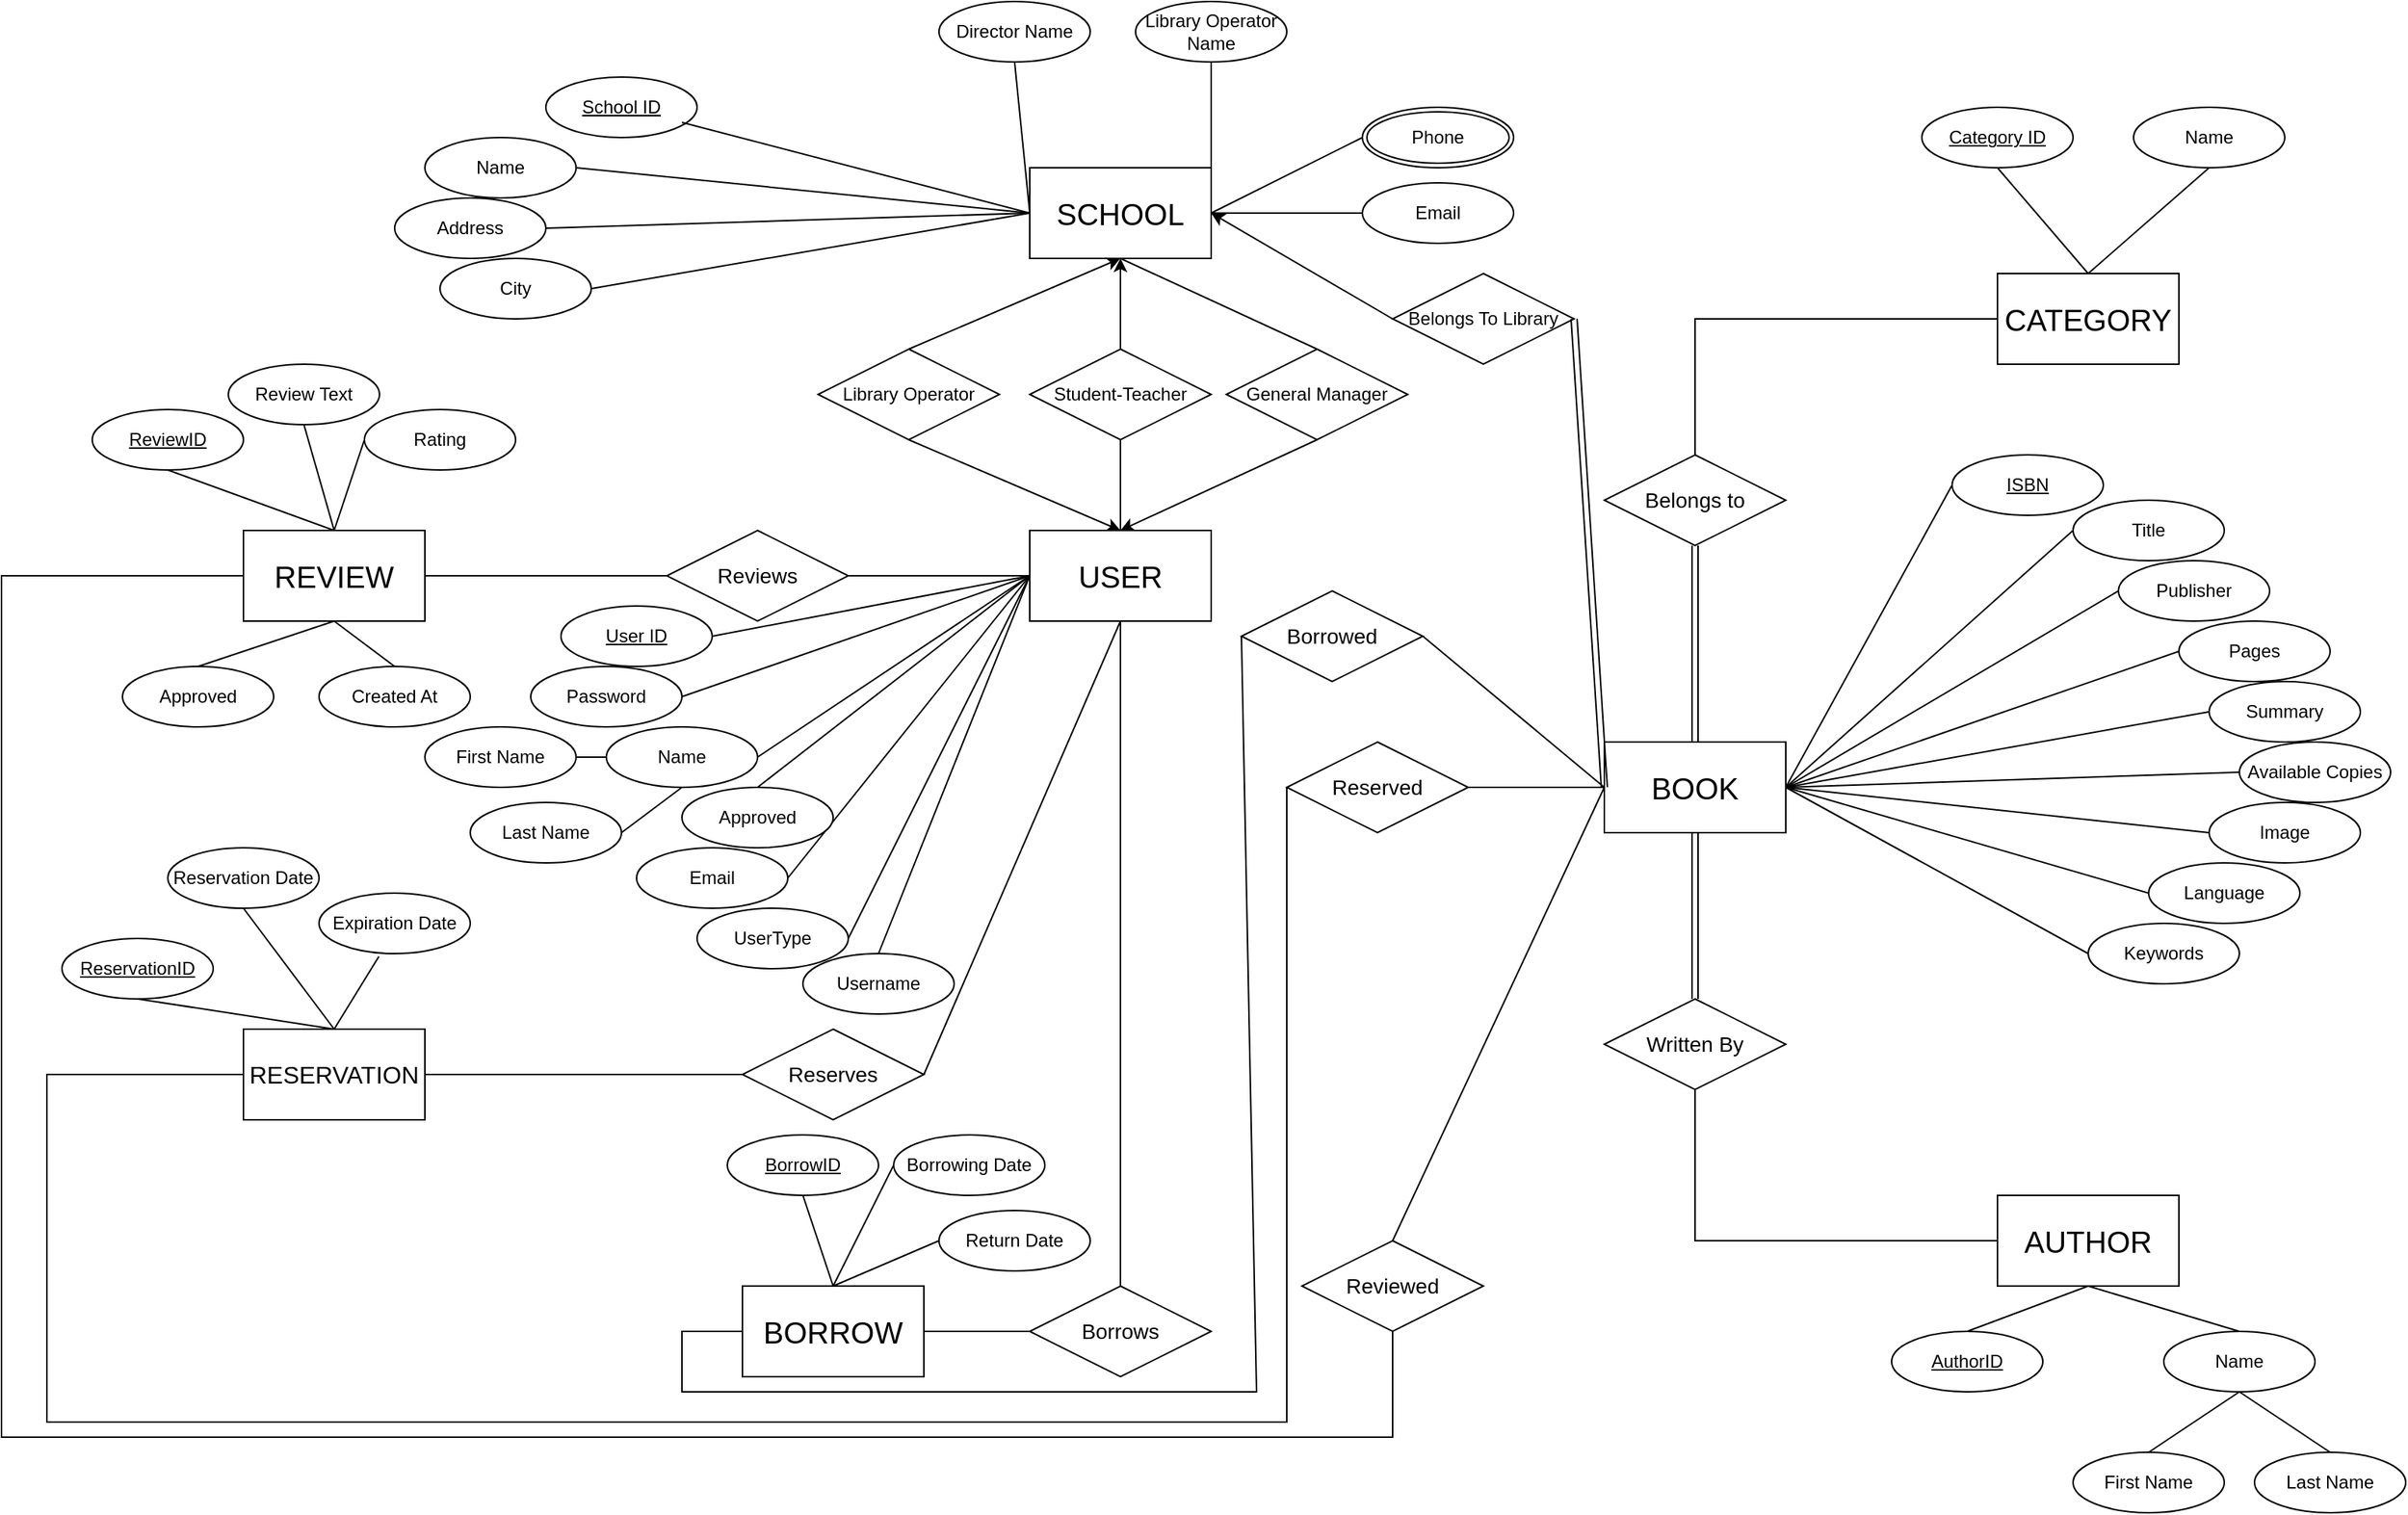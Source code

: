 <mxfile version="21.3.7" type="device">
  <diagram name="Σελίδα-1" id="gIPJcoeuLJjqF6bGJ0RA">
    <mxGraphModel dx="2049" dy="1149" grid="1" gridSize="10" guides="1" tooltips="1" connect="1" arrows="1" fold="1" page="1" pageScale="1" pageWidth="1654" pageHeight="1169" math="0" shadow="0">
      <root>
        <mxCell id="0" />
        <mxCell id="1" parent="0" />
        <mxCell id="8MD2V6pWfykVniSsKf-Z-3" value="&lt;font style=&quot;font-size: 20px;&quot;&gt;SCHOOL&lt;/font&gt;" style="rounded=0;whiteSpace=wrap;html=1;" parent="1" vertex="1">
          <mxGeometry x="700" y="180" width="120" height="60" as="geometry" />
        </mxCell>
        <mxCell id="8MD2V6pWfykVniSsKf-Z-5" value="&lt;font style=&quot;font-size: 16px;&quot;&gt;RESERVATION&lt;/font&gt;" style="rounded=0;whiteSpace=wrap;html=1;" parent="1" vertex="1">
          <mxGeometry x="180" y="750" width="120" height="60" as="geometry" />
        </mxCell>
        <mxCell id="8MD2V6pWfykVniSsKf-Z-6" value="&lt;font style=&quot;font-size: 20px;&quot;&gt;REVIEW&lt;/font&gt;" style="rounded=0;whiteSpace=wrap;html=1;" parent="1" vertex="1">
          <mxGeometry x="180" y="420" width="120" height="60" as="geometry" />
        </mxCell>
        <mxCell id="8MD2V6pWfykVniSsKf-Z-7" value="&lt;font style=&quot;font-size: 20px;&quot;&gt;BORROW&lt;/font&gt;" style="rounded=0;whiteSpace=wrap;html=1;" parent="1" vertex="1">
          <mxGeometry x="510" y="920" width="120" height="60" as="geometry" />
        </mxCell>
        <mxCell id="8MD2V6pWfykVniSsKf-Z-9" value="&lt;font style=&quot;font-size: 20px;&quot;&gt;CATEGORY&lt;/font&gt;" style="rounded=0;whiteSpace=wrap;html=1;" parent="1" vertex="1">
          <mxGeometry x="1340" y="250" width="120" height="60" as="geometry" />
        </mxCell>
        <mxCell id="8MD2V6pWfykVniSsKf-Z-10" value="&lt;font style=&quot;font-size: 20px;&quot;&gt;BOOK&lt;/font&gt;" style="rounded=0;whiteSpace=wrap;html=1;" parent="1" vertex="1">
          <mxGeometry x="1080" y="560" width="120" height="60" as="geometry" />
        </mxCell>
        <mxCell id="8MD2V6pWfykVniSsKf-Z-11" value="&lt;font style=&quot;font-size: 20px;&quot;&gt;AUTHOR&lt;/font&gt;" style="rounded=0;whiteSpace=wrap;html=1;" parent="1" vertex="1">
          <mxGeometry x="1340" y="860" width="120" height="60" as="geometry" />
        </mxCell>
        <mxCell id="IquROmP5LWn76ybMcErC-4" value="" style="rounded=0;orthogonalLoop=1;jettySize=auto;html=1;exitX=0.5;exitY=0;exitDx=0;exitDy=0;entryX=0.5;entryY=1;entryDx=0;entryDy=0;" parent="1" target="8MD2V6pWfykVniSsKf-Z-3" edge="1">
          <mxGeometry relative="1" as="geometry">
            <mxPoint x="760" y="300" as="sourcePoint" />
          </mxGeometry>
        </mxCell>
        <mxCell id="IquROmP5LWn76ybMcErC-7" value="&lt;font style=&quot;font-size: 14px;&quot;&gt;Written By&lt;/font&gt;" style="shape=rhombus;perimeter=rhombusPerimeter;whiteSpace=wrap;html=1;align=center;" parent="1" vertex="1">
          <mxGeometry x="1080" y="730" width="120" height="60" as="geometry" />
        </mxCell>
        <mxCell id="IquROmP5LWn76ybMcErC-10" value="" style="endArrow=none;html=1;rounded=0;entryX=0.5;entryY=1;entryDx=0;entryDy=0;shape=link;" parent="1" target="8MD2V6pWfykVniSsKf-Z-10" edge="1">
          <mxGeometry width="50" height="50" relative="1" as="geometry">
            <mxPoint x="1140" y="730" as="sourcePoint" />
            <mxPoint x="780" y="670" as="targetPoint" />
          </mxGeometry>
        </mxCell>
        <mxCell id="IquROmP5LWn76ybMcErC-11" value="" style="endArrow=none;html=1;rounded=0;exitX=0;exitY=0.5;exitDx=0;exitDy=0;entryX=0.5;entryY=1;entryDx=0;entryDy=0;" parent="1" source="8MD2V6pWfykVniSsKf-Z-11" target="IquROmP5LWn76ybMcErC-7" edge="1">
          <mxGeometry width="50" height="50" relative="1" as="geometry">
            <mxPoint x="730" y="720" as="sourcePoint" />
            <mxPoint x="780" y="670" as="targetPoint" />
            <Array as="points">
              <mxPoint x="1140" y="890" />
            </Array>
          </mxGeometry>
        </mxCell>
        <mxCell id="IquROmP5LWn76ybMcErC-12" value="&lt;font style=&quot;font-size: 14px;&quot;&gt;Belongs to&lt;/font&gt;" style="shape=rhombus;perimeter=rhombusPerimeter;whiteSpace=wrap;html=1;align=center;" parent="1" vertex="1">
          <mxGeometry x="1080" y="370" width="120" height="60" as="geometry" />
        </mxCell>
        <mxCell id="IquROmP5LWn76ybMcErC-13" value="" style="endArrow=none;html=1;rounded=0;entryX=0.5;entryY=1;entryDx=0;entryDy=0;exitX=0.5;exitY=0;exitDx=0;exitDy=0;shape=link;" parent="1" source="8MD2V6pWfykVniSsKf-Z-10" target="IquROmP5LWn76ybMcErC-12" edge="1">
          <mxGeometry width="50" height="50" relative="1" as="geometry">
            <mxPoint x="730" y="720" as="sourcePoint" />
            <mxPoint x="780" y="670" as="targetPoint" />
          </mxGeometry>
        </mxCell>
        <mxCell id="IquROmP5LWn76ybMcErC-14" value="" style="endArrow=none;html=1;rounded=0;entryX=0;entryY=0.5;entryDx=0;entryDy=0;exitX=0.5;exitY=0;exitDx=0;exitDy=0;" parent="1" source="IquROmP5LWn76ybMcErC-12" target="8MD2V6pWfykVniSsKf-Z-9" edge="1">
          <mxGeometry width="50" height="50" relative="1" as="geometry">
            <mxPoint x="730" y="720" as="sourcePoint" />
            <mxPoint x="780" y="670" as="targetPoint" />
            <Array as="points">
              <mxPoint x="1140" y="280" />
            </Array>
          </mxGeometry>
        </mxCell>
        <mxCell id="IquROmP5LWn76ybMcErC-15" value="&lt;font style=&quot;font-size: 14px;&quot;&gt;Borrows&lt;/font&gt;" style="shape=rhombus;perimeter=rhombusPerimeter;whiteSpace=wrap;html=1;align=center;" parent="1" vertex="1">
          <mxGeometry x="700" y="920" width="120" height="60" as="geometry" />
        </mxCell>
        <mxCell id="IquROmP5LWn76ybMcErC-16" value="&lt;font style=&quot;font-size: 14px;&quot;&gt;Reserves&lt;/font&gt;" style="shape=rhombus;perimeter=rhombusPerimeter;whiteSpace=wrap;html=1;align=center;" parent="1" vertex="1">
          <mxGeometry x="510" y="750" width="120" height="60" as="geometry" />
        </mxCell>
        <mxCell id="IquROmP5LWn76ybMcErC-17" value="&lt;font style=&quot;font-size: 14px;&quot;&gt;Reviews&lt;/font&gt;" style="shape=rhombus;perimeter=rhombusPerimeter;whiteSpace=wrap;html=1;align=center;" parent="1" vertex="1">
          <mxGeometry x="460" y="420" width="120" height="60" as="geometry" />
        </mxCell>
        <mxCell id="IquROmP5LWn76ybMcErC-18" value="" style="endArrow=none;html=1;rounded=0;entryX=0;entryY=0.5;entryDx=0;entryDy=0;exitX=1;exitY=0.5;exitDx=0;exitDy=0;" parent="1" source="IquROmP5LWn76ybMcErC-17" edge="1">
          <mxGeometry width="50" height="50" relative="1" as="geometry">
            <mxPoint x="730" y="710" as="sourcePoint" />
            <mxPoint x="700" y="450" as="targetPoint" />
          </mxGeometry>
        </mxCell>
        <mxCell id="IquROmP5LWn76ybMcErC-19" value="" style="endArrow=none;html=1;rounded=0;entryX=1;entryY=0.5;entryDx=0;entryDy=0;exitX=0;exitY=0.5;exitDx=0;exitDy=0;" parent="1" source="IquROmP5LWn76ybMcErC-17" target="8MD2V6pWfykVniSsKf-Z-6" edge="1">
          <mxGeometry width="50" height="50" relative="1" as="geometry">
            <mxPoint x="740" y="720" as="sourcePoint" />
            <mxPoint x="790" y="670" as="targetPoint" />
          </mxGeometry>
        </mxCell>
        <mxCell id="IquROmP5LWn76ybMcErC-20" value="" style="endArrow=none;html=1;rounded=0;exitX=0.5;exitY=1;exitDx=0;exitDy=0;entryX=0.5;entryY=0;entryDx=0;entryDy=0;" parent="1" target="IquROmP5LWn76ybMcErC-15" edge="1">
          <mxGeometry width="50" height="50" relative="1" as="geometry">
            <mxPoint x="760" y="480" as="sourcePoint" />
            <mxPoint x="800" y="680" as="targetPoint" />
          </mxGeometry>
        </mxCell>
        <mxCell id="IquROmP5LWn76ybMcErC-21" value="" style="endArrow=none;html=1;rounded=0;exitX=1;exitY=0.5;exitDx=0;exitDy=0;entryX=0;entryY=0.5;entryDx=0;entryDy=0;" parent="1" source="8MD2V6pWfykVniSsKf-Z-7" target="IquROmP5LWn76ybMcErC-15" edge="1">
          <mxGeometry width="50" height="50" relative="1" as="geometry">
            <mxPoint x="760" y="740" as="sourcePoint" />
            <mxPoint x="810" y="690" as="targetPoint" />
          </mxGeometry>
        </mxCell>
        <mxCell id="IquROmP5LWn76ybMcErC-22" value="" style="endArrow=none;html=1;rounded=0;entryX=1;entryY=0.5;entryDx=0;entryDy=0;" parent="1" target="IquROmP5LWn76ybMcErC-16" edge="1">
          <mxGeometry width="50" height="50" relative="1" as="geometry">
            <mxPoint x="760" y="480" as="sourcePoint" />
            <mxPoint x="820" y="700" as="targetPoint" />
          </mxGeometry>
        </mxCell>
        <mxCell id="IquROmP5LWn76ybMcErC-23" value="" style="endArrow=none;html=1;rounded=0;exitX=1;exitY=0.5;exitDx=0;exitDy=0;entryX=0;entryY=0.5;entryDx=0;entryDy=0;" parent="1" source="8MD2V6pWfykVniSsKf-Z-5" target="IquROmP5LWn76ybMcErC-16" edge="1">
          <mxGeometry width="50" height="50" relative="1" as="geometry">
            <mxPoint x="780" y="760" as="sourcePoint" />
            <mxPoint x="830" y="710" as="targetPoint" />
          </mxGeometry>
        </mxCell>
        <mxCell id="IquROmP5LWn76ybMcErC-24" value="&lt;font style=&quot;font-size: 14px;&quot;&gt;Reviewed&lt;/font&gt;" style="shape=rhombus;perimeter=rhombusPerimeter;whiteSpace=wrap;html=1;align=center;" parent="1" vertex="1">
          <mxGeometry x="880" y="890" width="120" height="60" as="geometry" />
        </mxCell>
        <mxCell id="IquROmP5LWn76ybMcErC-25" value="&lt;font style=&quot;font-size: 14px;&quot;&gt;Reserved&lt;/font&gt;" style="shape=rhombus;perimeter=rhombusPerimeter;whiteSpace=wrap;html=1;align=center;" parent="1" vertex="1">
          <mxGeometry x="870" y="560" width="120" height="60" as="geometry" />
        </mxCell>
        <mxCell id="IquROmP5LWn76ybMcErC-26" value="&lt;font style=&quot;font-size: 14px;&quot;&gt;Borrowed&lt;/font&gt;" style="shape=rhombus;perimeter=rhombusPerimeter;whiteSpace=wrap;html=1;align=center;" parent="1" vertex="1">
          <mxGeometry x="840" y="460" width="120" height="60" as="geometry" />
        </mxCell>
        <mxCell id="IquROmP5LWn76ybMcErC-28" style="rounded=0;orthogonalLoop=1;jettySize=auto;html=1;entryX=1;entryY=0.5;entryDx=0;entryDy=0;exitX=0;exitY=0.5;exitDx=0;exitDy=0;" parent="1" source="IquROmP5LWn76ybMcErC-27" target="8MD2V6pWfykVniSsKf-Z-3" edge="1">
          <mxGeometry relative="1" as="geometry" />
        </mxCell>
        <mxCell id="IquROmP5LWn76ybMcErC-27" value="Belongs To Library" style="shape=rhombus;perimeter=rhombusPerimeter;whiteSpace=wrap;html=1;align=center;" parent="1" vertex="1">
          <mxGeometry x="940" y="250" width="120" height="60" as="geometry" />
        </mxCell>
        <mxCell id="IquROmP5LWn76ybMcErC-29" value="" style="endArrow=none;html=1;rounded=0;entryX=1;entryY=0.5;entryDx=0;entryDy=0;exitX=0;exitY=0.5;exitDx=0;exitDy=0;shape=link;" parent="1" source="8MD2V6pWfykVniSsKf-Z-10" target="IquROmP5LWn76ybMcErC-27" edge="1">
          <mxGeometry width="50" height="50" relative="1" as="geometry">
            <mxPoint x="730" y="570" as="sourcePoint" />
            <mxPoint x="780" y="520" as="targetPoint" />
          </mxGeometry>
        </mxCell>
        <mxCell id="IquROmP5LWn76ybMcErC-30" value="" style="endArrow=none;html=1;rounded=0;entryX=0;entryY=0.5;entryDx=0;entryDy=0;exitX=0.5;exitY=0;exitDx=0;exitDy=0;" parent="1" source="IquROmP5LWn76ybMcErC-24" target="8MD2V6pWfykVniSsKf-Z-10" edge="1">
          <mxGeometry width="50" height="50" relative="1" as="geometry">
            <mxPoint x="740" y="580" as="sourcePoint" />
            <mxPoint x="790" y="530" as="targetPoint" />
          </mxGeometry>
        </mxCell>
        <mxCell id="IquROmP5LWn76ybMcErC-31" value="" style="endArrow=none;html=1;rounded=0;entryX=0;entryY=0.5;entryDx=0;entryDy=0;exitX=1;exitY=0.5;exitDx=0;exitDy=0;" parent="1" source="IquROmP5LWn76ybMcErC-25" target="8MD2V6pWfykVniSsKf-Z-10" edge="1">
          <mxGeometry width="50" height="50" relative="1" as="geometry">
            <mxPoint x="930" y="610" as="sourcePoint" />
            <mxPoint x="800" y="540" as="targetPoint" />
          </mxGeometry>
        </mxCell>
        <mxCell id="IquROmP5LWn76ybMcErC-32" value="" style="endArrow=none;html=1;rounded=0;entryX=0;entryY=0.5;entryDx=0;entryDy=0;exitX=1;exitY=0.5;exitDx=0;exitDy=0;" parent="1" source="IquROmP5LWn76ybMcErC-26" target="8MD2V6pWfykVniSsKf-Z-10" edge="1">
          <mxGeometry width="50" height="50" relative="1" as="geometry">
            <mxPoint x="760" y="600" as="sourcePoint" />
            <mxPoint x="810" y="550" as="targetPoint" />
          </mxGeometry>
        </mxCell>
        <mxCell id="IquROmP5LWn76ybMcErC-33" value="" style="endArrow=none;html=1;rounded=0;entryX=0.5;entryY=1;entryDx=0;entryDy=0;exitX=0;exitY=0.5;exitDx=0;exitDy=0;" parent="1" source="8MD2V6pWfykVniSsKf-Z-6" target="IquROmP5LWn76ybMcErC-24" edge="1">
          <mxGeometry width="50" height="50" relative="1" as="geometry">
            <mxPoint x="770" y="610" as="sourcePoint" />
            <mxPoint x="820" y="560" as="targetPoint" />
            <Array as="points">
              <mxPoint x="20" y="450" />
              <mxPoint x="20" y="1020" />
              <mxPoint x="860" y="1020" />
              <mxPoint x="940" y="1020" />
            </Array>
          </mxGeometry>
        </mxCell>
        <mxCell id="IquROmP5LWn76ybMcErC-34" value="" style="endArrow=none;html=1;rounded=0;entryX=0;entryY=0.5;entryDx=0;entryDy=0;exitX=0;exitY=0.5;exitDx=0;exitDy=0;" parent="1" source="8MD2V6pWfykVniSsKf-Z-5" target="IquROmP5LWn76ybMcErC-25" edge="1">
          <mxGeometry width="50" height="50" relative="1" as="geometry">
            <mxPoint x="780" y="620" as="sourcePoint" />
            <mxPoint x="830" y="570" as="targetPoint" />
            <Array as="points">
              <mxPoint x="50" y="780" />
              <mxPoint x="50" y="1010" />
              <mxPoint x="870" y="1010" />
            </Array>
          </mxGeometry>
        </mxCell>
        <mxCell id="IquROmP5LWn76ybMcErC-35" value="" style="endArrow=none;html=1;rounded=0;entryX=0;entryY=0.5;entryDx=0;entryDy=0;exitX=0;exitY=0.5;exitDx=0;exitDy=0;" parent="1" source="8MD2V6pWfykVniSsKf-Z-7" target="IquROmP5LWn76ybMcErC-26" edge="1">
          <mxGeometry width="50" height="50" relative="1" as="geometry">
            <mxPoint x="790" y="630" as="sourcePoint" />
            <mxPoint x="840" y="580" as="targetPoint" />
            <Array as="points">
              <mxPoint x="470" y="950" />
              <mxPoint x="470" y="990" />
              <mxPoint x="850" y="990" />
            </Array>
          </mxGeometry>
        </mxCell>
        <mxCell id="IquROmP5LWn76ybMcErC-37" style="rounded=0;orthogonalLoop=1;jettySize=auto;html=1;exitX=0.5;exitY=1;exitDx=0;exitDy=0;" parent="1" source="IquROmP5LWn76ybMcErC-39" edge="1">
          <mxGeometry relative="1" as="geometry">
            <mxPoint x="760" y="360" as="sourcePoint" />
            <mxPoint x="760" y="420" as="targetPoint" />
          </mxGeometry>
        </mxCell>
        <mxCell id="IquROmP5LWn76ybMcErC-38" style="rounded=0;orthogonalLoop=1;jettySize=auto;html=1;exitX=0.5;exitY=0;exitDx=0;exitDy=0;entryX=0.5;entryY=1;entryDx=0;entryDy=0;" parent="1" source="IquROmP5LWn76ybMcErC-39" target="8MD2V6pWfykVniSsKf-Z-3" edge="1">
          <mxGeometry relative="1" as="geometry">
            <mxPoint x="760" y="300" as="sourcePoint" />
          </mxGeometry>
        </mxCell>
        <mxCell id="IquROmP5LWn76ybMcErC-39" value="Library Operator" style="shape=rhombus;perimeter=rhombusPerimeter;whiteSpace=wrap;html=1;align=center;" parent="1" vertex="1">
          <mxGeometry x="560" y="300" width="120" height="60" as="geometry" />
        </mxCell>
        <mxCell id="IquROmP5LWn76ybMcErC-42" style="rounded=0;orthogonalLoop=1;jettySize=auto;html=1;entryX=0.5;entryY=0;entryDx=0;entryDy=0;exitX=0.5;exitY=1;exitDx=0;exitDy=0;" parent="1" source="IquROmP5LWn76ybMcErC-40" edge="1">
          <mxGeometry relative="1" as="geometry">
            <mxPoint x="760" y="420" as="targetPoint" />
          </mxGeometry>
        </mxCell>
        <mxCell id="IquROmP5LWn76ybMcErC-40" value="General Manager" style="shape=rhombus;perimeter=rhombusPerimeter;whiteSpace=wrap;html=1;align=center;" parent="1" vertex="1">
          <mxGeometry x="830" y="300" width="120" height="60" as="geometry" />
        </mxCell>
        <mxCell id="IquROmP5LWn76ybMcErC-43" value="" style="endArrow=none;html=1;rounded=0;entryX=0.5;entryY=1;entryDx=0;entryDy=0;exitX=0.5;exitY=0;exitDx=0;exitDy=0;" parent="1" source="IquROmP5LWn76ybMcErC-40" target="8MD2V6pWfykVniSsKf-Z-3" edge="1">
          <mxGeometry width="50" height="50" relative="1" as="geometry">
            <mxPoint x="590" y="460" as="sourcePoint" />
            <mxPoint x="710" y="460" as="targetPoint" />
          </mxGeometry>
        </mxCell>
        <mxCell id="IquROmP5LWn76ybMcErC-44" value="School ID" style="ellipse;whiteSpace=wrap;html=1;align=center;fontStyle=4;" parent="1" vertex="1">
          <mxGeometry x="380" y="120" width="100" height="40" as="geometry" />
        </mxCell>
        <mxCell id="IquROmP5LWn76ybMcErC-45" value="Name" style="ellipse;whiteSpace=wrap;html=1;align=center;" parent="1" vertex="1">
          <mxGeometry x="300" y="160" width="100" height="40" as="geometry" />
        </mxCell>
        <mxCell id="IquROmP5LWn76ybMcErC-46" value="Address" style="ellipse;whiteSpace=wrap;html=1;align=center;" parent="1" vertex="1">
          <mxGeometry x="280" y="200" width="100" height="40" as="geometry" />
        </mxCell>
        <mxCell id="IquROmP5LWn76ybMcErC-47" value="City" style="ellipse;whiteSpace=wrap;html=1;align=center;" parent="1" vertex="1">
          <mxGeometry x="310" y="240" width="100" height="40" as="geometry" />
        </mxCell>
        <mxCell id="IquROmP5LWn76ybMcErC-49" value="Phone" style="ellipse;shape=doubleEllipse;margin=3;whiteSpace=wrap;html=1;align=center;" parent="1" vertex="1">
          <mxGeometry x="920" y="140" width="100" height="40" as="geometry" />
        </mxCell>
        <mxCell id="IquROmP5LWn76ybMcErC-53" value="" style="endArrow=none;html=1;rounded=0;entryX=0;entryY=0.5;entryDx=0;entryDy=0;exitX=1;exitY=0.5;exitDx=0;exitDy=0;" parent="1" target="8MD2V6pWfykVniSsKf-Z-3" edge="1">
          <mxGeometry width="50" height="50" relative="1" as="geometry">
            <mxPoint x="470.0" y="150" as="sourcePoint" />
            <mxPoint x="570" y="340" as="targetPoint" />
          </mxGeometry>
        </mxCell>
        <mxCell id="IquROmP5LWn76ybMcErC-54" value="" style="endArrow=none;html=1;rounded=0;exitX=1;exitY=0.5;exitDx=0;exitDy=0;" parent="1" source="IquROmP5LWn76ybMcErC-45" edge="1">
          <mxGeometry width="50" height="50" relative="1" as="geometry">
            <mxPoint x="480" y="160" as="sourcePoint" />
            <mxPoint x="700" y="210" as="targetPoint" />
          </mxGeometry>
        </mxCell>
        <mxCell id="IquROmP5LWn76ybMcErC-55" value="" style="endArrow=none;html=1;rounded=0;entryX=0;entryY=0.5;entryDx=0;entryDy=0;exitX=1;exitY=0.5;exitDx=0;exitDy=0;" parent="1" source="IquROmP5LWn76ybMcErC-46" target="8MD2V6pWfykVniSsKf-Z-3" edge="1">
          <mxGeometry width="50" height="50" relative="1" as="geometry">
            <mxPoint x="490" y="170" as="sourcePoint" />
            <mxPoint x="720" y="230" as="targetPoint" />
          </mxGeometry>
        </mxCell>
        <mxCell id="IquROmP5LWn76ybMcErC-56" value="" style="endArrow=none;html=1;rounded=0;exitX=1;exitY=0.5;exitDx=0;exitDy=0;" parent="1" source="IquROmP5LWn76ybMcErC-47" edge="1">
          <mxGeometry width="50" height="50" relative="1" as="geometry">
            <mxPoint x="500" y="180" as="sourcePoint" />
            <mxPoint x="700" y="210" as="targetPoint" />
          </mxGeometry>
        </mxCell>
        <mxCell id="IquROmP5LWn76ybMcErC-57" value="" style="endArrow=none;html=1;rounded=0;entryX=0;entryY=0.5;entryDx=0;entryDy=0;exitX=1;exitY=0.5;exitDx=0;exitDy=0;" parent="1" source="8MD2V6pWfykVniSsKf-Z-3" target="IquROmP5LWn76ybMcErC-49" edge="1">
          <mxGeometry width="50" height="50" relative="1" as="geometry">
            <mxPoint x="510" y="190" as="sourcePoint" />
            <mxPoint x="740" y="250" as="targetPoint" />
          </mxGeometry>
        </mxCell>
        <mxCell id="IquROmP5LWn76ybMcErC-58" value="" style="endArrow=none;html=1;rounded=0;entryX=0;entryY=0.5;entryDx=0;entryDy=0;" parent="1" edge="1">
          <mxGeometry width="50" height="50" relative="1" as="geometry">
            <mxPoint x="820" y="210" as="sourcePoint" />
            <mxPoint x="920" y="210" as="targetPoint" />
          </mxGeometry>
        </mxCell>
        <mxCell id="IquROmP5LWn76ybMcErC-59" value="User ID" style="ellipse;whiteSpace=wrap;html=1;align=center;fontStyle=4;" parent="1" vertex="1">
          <mxGeometry x="390" y="470" width="100" height="40" as="geometry" />
        </mxCell>
        <mxCell id="IquROmP5LWn76ybMcErC-60" value="Password" style="ellipse;whiteSpace=wrap;html=1;align=center;" parent="1" vertex="1">
          <mxGeometry x="370" y="510" width="100" height="40" as="geometry" />
        </mxCell>
        <mxCell id="IquROmP5LWn76ybMcErC-61" value="First Name" style="ellipse;whiteSpace=wrap;html=1;align=center;" parent="1" vertex="1">
          <mxGeometry x="300" y="550" width="100" height="40" as="geometry" />
        </mxCell>
        <mxCell id="IquROmP5LWn76ybMcErC-62" value="Last Name" style="ellipse;whiteSpace=wrap;html=1;align=center;" parent="1" vertex="1">
          <mxGeometry x="330" y="600" width="100" height="40" as="geometry" />
        </mxCell>
        <mxCell id="IquROmP5LWn76ybMcErC-63" value="Email" style="ellipse;whiteSpace=wrap;html=1;align=center;" parent="1" vertex="1">
          <mxGeometry x="440" y="630" width="100" height="40" as="geometry" />
        </mxCell>
        <mxCell id="IquROmP5LWn76ybMcErC-64" value="UserType" style="ellipse;whiteSpace=wrap;html=1;align=center;" parent="1" vertex="1">
          <mxGeometry x="480" y="670" width="100" height="40" as="geometry" />
        </mxCell>
        <mxCell id="IquROmP5LWn76ybMcErC-65" value="Email" style="ellipse;whiteSpace=wrap;html=1;align=center;" parent="1" vertex="1">
          <mxGeometry x="920" y="190" width="100" height="40" as="geometry" />
        </mxCell>
        <mxCell id="IquROmP5LWn76ybMcErC-66" value="" style="endArrow=none;html=1;rounded=0;exitX=1;exitY=0.5;exitDx=0;exitDy=0;entryX=0;entryY=0.5;entryDx=0;entryDy=0;" parent="1" source="IquROmP5LWn76ybMcErC-59" edge="1">
          <mxGeometry width="50" height="50" relative="1" as="geometry">
            <mxPoint x="590" y="460" as="sourcePoint" />
            <mxPoint x="700" y="450" as="targetPoint" />
          </mxGeometry>
        </mxCell>
        <mxCell id="IquROmP5LWn76ybMcErC-67" value="" style="endArrow=none;html=1;rounded=0;exitX=1;exitY=0.5;exitDx=0;exitDy=0;" parent="1" source="IquROmP5LWn76ybMcErC-60" edge="1">
          <mxGeometry width="50" height="50" relative="1" as="geometry">
            <mxPoint x="500" y="500" as="sourcePoint" />
            <mxPoint x="700" y="450" as="targetPoint" />
          </mxGeometry>
        </mxCell>
        <mxCell id="IquROmP5LWn76ybMcErC-68" value="" style="endArrow=none;html=1;rounded=0;exitX=1;exitY=0.5;exitDx=0;exitDy=0;entryX=0;entryY=0.5;entryDx=0;entryDy=0;" parent="1" source="IquROmP5LWn76ybMcErC-61" target="IquROmP5LWn76ybMcErC-94" edge="1">
          <mxGeometry width="50" height="50" relative="1" as="geometry">
            <mxPoint x="510" y="510" as="sourcePoint" />
            <mxPoint x="720" y="470" as="targetPoint" />
          </mxGeometry>
        </mxCell>
        <mxCell id="IquROmP5LWn76ybMcErC-69" value="" style="endArrow=none;html=1;rounded=0;exitX=1;exitY=0.5;exitDx=0;exitDy=0;entryX=0.5;entryY=1;entryDx=0;entryDy=0;" parent="1" source="IquROmP5LWn76ybMcErC-62" target="IquROmP5LWn76ybMcErC-94" edge="1">
          <mxGeometry width="50" height="50" relative="1" as="geometry">
            <mxPoint x="520" y="520" as="sourcePoint" />
            <mxPoint x="730" y="480" as="targetPoint" />
          </mxGeometry>
        </mxCell>
        <mxCell id="IquROmP5LWn76ybMcErC-70" value="" style="endArrow=none;html=1;rounded=0;exitX=1;exitY=0.5;exitDx=0;exitDy=0;entryX=0;entryY=0.5;entryDx=0;entryDy=0;" parent="1" source="IquROmP5LWn76ybMcErC-63" edge="1">
          <mxGeometry width="50" height="50" relative="1" as="geometry">
            <mxPoint x="530" y="530" as="sourcePoint" />
            <mxPoint x="700" y="450" as="targetPoint" />
          </mxGeometry>
        </mxCell>
        <mxCell id="IquROmP5LWn76ybMcErC-71" value="" style="endArrow=none;html=1;rounded=0;exitX=1;exitY=0.5;exitDx=0;exitDy=0;entryX=0;entryY=0.5;entryDx=0;entryDy=0;" parent="1" source="IquROmP5LWn76ybMcErC-64" edge="1">
          <mxGeometry width="50" height="50" relative="1" as="geometry">
            <mxPoint x="540" y="540" as="sourcePoint" />
            <mxPoint x="700" y="450" as="targetPoint" />
          </mxGeometry>
        </mxCell>
        <mxCell id="IquROmP5LWn76ybMcErC-72" value="ReviewID" style="ellipse;whiteSpace=wrap;html=1;align=center;fontStyle=4;" parent="1" vertex="1">
          <mxGeometry x="80" y="340" width="100" height="40" as="geometry" />
        </mxCell>
        <mxCell id="IquROmP5LWn76ybMcErC-73" value="Review Text" style="ellipse;whiteSpace=wrap;html=1;align=center;" parent="1" vertex="1">
          <mxGeometry x="170" y="310" width="100" height="40" as="geometry" />
        </mxCell>
        <mxCell id="IquROmP5LWn76ybMcErC-74" value="Rating" style="ellipse;whiteSpace=wrap;html=1;align=center;" parent="1" vertex="1">
          <mxGeometry x="260" y="340" width="100" height="40" as="geometry" />
        </mxCell>
        <mxCell id="IquROmP5LWn76ybMcErC-75" value="" style="endArrow=none;html=1;rounded=0;entryX=0.5;entryY=1;entryDx=0;entryDy=0;exitX=0.5;exitY=0;exitDx=0;exitDy=0;" parent="1" source="8MD2V6pWfykVniSsKf-Z-6" target="IquROmP5LWn76ybMcErC-72" edge="1">
          <mxGeometry width="50" height="50" relative="1" as="geometry">
            <mxPoint x="470" y="460" as="sourcePoint" />
            <mxPoint x="310" y="460" as="targetPoint" />
          </mxGeometry>
        </mxCell>
        <mxCell id="IquROmP5LWn76ybMcErC-76" value="" style="endArrow=none;html=1;rounded=0;entryX=0.5;entryY=1;entryDx=0;entryDy=0;" parent="1" target="IquROmP5LWn76ybMcErC-73" edge="1">
          <mxGeometry width="50" height="50" relative="1" as="geometry">
            <mxPoint x="240" y="420" as="sourcePoint" />
            <mxPoint x="140" y="390" as="targetPoint" />
          </mxGeometry>
        </mxCell>
        <mxCell id="IquROmP5LWn76ybMcErC-77" value="" style="endArrow=none;html=1;rounded=0;entryX=0.5;entryY=0;entryDx=0;entryDy=0;exitX=0;exitY=0.5;exitDx=0;exitDy=0;" parent="1" source="IquROmP5LWn76ybMcErC-74" target="8MD2V6pWfykVniSsKf-Z-6" edge="1">
          <mxGeometry width="50" height="50" relative="1" as="geometry">
            <mxPoint x="260" y="440" as="sourcePoint" />
            <mxPoint x="150" y="400" as="targetPoint" />
          </mxGeometry>
        </mxCell>
        <mxCell id="IquROmP5LWn76ybMcErC-78" value="ReservationID" style="ellipse;whiteSpace=wrap;html=1;align=center;fontStyle=4;" parent="1" vertex="1">
          <mxGeometry x="60" y="690" width="100" height="40" as="geometry" />
        </mxCell>
        <mxCell id="IquROmP5LWn76ybMcErC-79" value="Reservation Date" style="ellipse;whiteSpace=wrap;html=1;align=center;" parent="1" vertex="1">
          <mxGeometry x="130" y="630" width="100" height="40" as="geometry" />
        </mxCell>
        <mxCell id="IquROmP5LWn76ybMcErC-80" value="Expiration Date" style="ellipse;whiteSpace=wrap;html=1;align=center;" parent="1" vertex="1">
          <mxGeometry x="230" y="660" width="100" height="40" as="geometry" />
        </mxCell>
        <mxCell id="IquROmP5LWn76ybMcErC-91" value="" style="endArrow=none;html=1;rounded=0;entryX=0.5;entryY=0;entryDx=0;entryDy=0;exitX=0.396;exitY=1.046;exitDx=0;exitDy=0;exitPerimeter=0;" parent="1" source="IquROmP5LWn76ybMcErC-80" target="8MD2V6pWfykVniSsKf-Z-5" edge="1">
          <mxGeometry width="50" height="50" relative="1" as="geometry">
            <mxPoint x="260" y="830" as="sourcePoint" />
            <mxPoint x="230" y="870" as="targetPoint" />
          </mxGeometry>
        </mxCell>
        <mxCell id="IquROmP5LWn76ybMcErC-92" value="" style="endArrow=none;html=1;rounded=0;exitX=0.5;exitY=1;exitDx=0;exitDy=0;" parent="1" source="IquROmP5LWn76ybMcErC-79" edge="1">
          <mxGeometry width="50" height="50" relative="1" as="geometry">
            <mxPoint x="350" y="702" as="sourcePoint" />
            <mxPoint x="240" y="750" as="targetPoint" />
          </mxGeometry>
        </mxCell>
        <mxCell id="IquROmP5LWn76ybMcErC-93" value="" style="endArrow=none;html=1;rounded=0;exitX=0.5;exitY=1;exitDx=0;exitDy=0;" parent="1" source="IquROmP5LWn76ybMcErC-78" edge="1">
          <mxGeometry width="50" height="50" relative="1" as="geometry">
            <mxPoint x="360" y="712" as="sourcePoint" />
            <mxPoint x="240" y="750" as="targetPoint" />
          </mxGeometry>
        </mxCell>
        <mxCell id="IquROmP5LWn76ybMcErC-94" value="Name" style="ellipse;whiteSpace=wrap;html=1;align=center;" parent="1" vertex="1">
          <mxGeometry x="420" y="550" width="100" height="40" as="geometry" />
        </mxCell>
        <mxCell id="IquROmP5LWn76ybMcErC-95" value="" style="endArrow=none;html=1;rounded=0;exitX=1;exitY=0.5;exitDx=0;exitDy=0;" parent="1" source="IquROmP5LWn76ybMcErC-94" edge="1">
          <mxGeometry width="50" height="50" relative="1" as="geometry">
            <mxPoint x="480" y="540" as="sourcePoint" />
            <mxPoint x="700" y="450" as="targetPoint" />
          </mxGeometry>
        </mxCell>
        <mxCell id="IquROmP5LWn76ybMcErC-96" value="&lt;u&gt;BorrowID&lt;/u&gt;" style="ellipse;whiteSpace=wrap;html=1;align=center;" parent="1" vertex="1">
          <mxGeometry x="500" y="820" width="100" height="40" as="geometry" />
        </mxCell>
        <mxCell id="IquROmP5LWn76ybMcErC-97" value="Borrowing Date" style="ellipse;whiteSpace=wrap;html=1;align=center;" parent="1" vertex="1">
          <mxGeometry x="610" y="820" width="100" height="40" as="geometry" />
        </mxCell>
        <mxCell id="IquROmP5LWn76ybMcErC-98" value="Return Date" style="ellipse;whiteSpace=wrap;html=1;align=center;" parent="1" vertex="1">
          <mxGeometry x="640" y="870" width="100" height="40" as="geometry" />
        </mxCell>
        <mxCell id="IquROmP5LWn76ybMcErC-101" value="" style="endArrow=none;html=1;rounded=0;entryX=0.5;entryY=0;entryDx=0;entryDy=0;exitX=0.5;exitY=1;exitDx=0;exitDy=0;" parent="1" source="IquROmP5LWn76ybMcErC-96" target="8MD2V6pWfykVniSsKf-Z-7" edge="1">
          <mxGeometry width="50" height="50" relative="1" as="geometry">
            <mxPoint x="590" y="940" as="sourcePoint" />
            <mxPoint x="520" y="920" as="targetPoint" />
          </mxGeometry>
        </mxCell>
        <mxCell id="IquROmP5LWn76ybMcErC-102" value="" style="endArrow=none;html=1;rounded=0;exitX=0;exitY=0.5;exitDx=0;exitDy=0;" parent="1" source="IquROmP5LWn76ybMcErC-97" edge="1">
          <mxGeometry width="50" height="50" relative="1" as="geometry">
            <mxPoint x="600" y="950" as="sourcePoint" />
            <mxPoint x="570" y="920" as="targetPoint" />
          </mxGeometry>
        </mxCell>
        <mxCell id="IquROmP5LWn76ybMcErC-103" value="" style="endArrow=none;html=1;rounded=0;entryX=0.5;entryY=0;entryDx=0;entryDy=0;exitX=0;exitY=0.5;exitDx=0;exitDy=0;" parent="1" source="IquROmP5LWn76ybMcErC-98" target="8MD2V6pWfykVniSsKf-Z-7" edge="1">
          <mxGeometry width="50" height="50" relative="1" as="geometry">
            <mxPoint x="610" y="960" as="sourcePoint" />
            <mxPoint x="540" y="940" as="targetPoint" />
          </mxGeometry>
        </mxCell>
        <mxCell id="IquROmP5LWn76ybMcErC-105" value="Category ID" style="ellipse;whiteSpace=wrap;html=1;align=center;fontStyle=4;" parent="1" vertex="1">
          <mxGeometry x="1290" y="140" width="100" height="40" as="geometry" />
        </mxCell>
        <mxCell id="IquROmP5LWn76ybMcErC-108" value="" style="endArrow=none;html=1;rounded=0;entryX=0.5;entryY=1;entryDx=0;entryDy=0;exitX=0.5;exitY=0;exitDx=0;exitDy=0;" parent="1" source="8MD2V6pWfykVniSsKf-Z-9" target="IquROmP5LWn76ybMcErC-105" edge="1">
          <mxGeometry width="50" height="50" relative="1" as="geometry">
            <mxPoint x="830" y="220" as="sourcePoint" />
            <mxPoint x="930" y="170" as="targetPoint" />
          </mxGeometry>
        </mxCell>
        <mxCell id="IquROmP5LWn76ybMcErC-110" value="&lt;u&gt;AuthorID&lt;/u&gt;" style="ellipse;whiteSpace=wrap;html=1;align=center;" parent="1" vertex="1">
          <mxGeometry x="1270" y="950" width="100" height="40" as="geometry" />
        </mxCell>
        <mxCell id="IquROmP5LWn76ybMcErC-111" value="First Name" style="ellipse;whiteSpace=wrap;html=1;align=center;" parent="1" vertex="1">
          <mxGeometry x="1390" y="1030" width="100" height="40" as="geometry" />
        </mxCell>
        <mxCell id="IquROmP5LWn76ybMcErC-112" value="Last Name" style="ellipse;whiteSpace=wrap;html=1;align=center;" parent="1" vertex="1">
          <mxGeometry x="1510" y="1030" width="100" height="40" as="geometry" />
        </mxCell>
        <mxCell id="IquROmP5LWn76ybMcErC-113" value="" style="endArrow=none;html=1;rounded=0;exitX=0.5;exitY=0;exitDx=0;exitDy=0;entryX=0.5;entryY=1;entryDx=0;entryDy=0;" parent="1" source="IquROmP5LWn76ybMcErC-111" target="IquROmP5LWn76ybMcErC-115" edge="1">
          <mxGeometry width="50" height="50" relative="1" as="geometry">
            <mxPoint x="1590" y="910" as="sourcePoint" />
            <mxPoint x="1800" y="870" as="targetPoint" />
          </mxGeometry>
        </mxCell>
        <mxCell id="IquROmP5LWn76ybMcErC-114" value="" style="endArrow=none;html=1;rounded=0;exitX=0.5;exitY=0;exitDx=0;exitDy=0;entryX=0.5;entryY=1;entryDx=0;entryDy=0;" parent="1" source="IquROmP5LWn76ybMcErC-112" target="IquROmP5LWn76ybMcErC-115" edge="1">
          <mxGeometry width="50" height="50" relative="1" as="geometry">
            <mxPoint x="1600" y="920" as="sourcePoint" />
            <mxPoint x="1810" y="880" as="targetPoint" />
          </mxGeometry>
        </mxCell>
        <mxCell id="IquROmP5LWn76ybMcErC-115" value="Name" style="ellipse;whiteSpace=wrap;html=1;align=center;" parent="1" vertex="1">
          <mxGeometry x="1450" y="950" width="100" height="40" as="geometry" />
        </mxCell>
        <mxCell id="IquROmP5LWn76ybMcErC-116" value="" style="endArrow=none;html=1;rounded=0;entryX=0.5;entryY=1;entryDx=0;entryDy=0;exitX=0.5;exitY=0;exitDx=0;exitDy=0;" parent="1" source="IquROmP5LWn76ybMcErC-110" target="8MD2V6pWfykVniSsKf-Z-11" edge="1">
          <mxGeometry width="50" height="50" relative="1" as="geometry">
            <mxPoint x="950" y="900" as="sourcePoint" />
            <mxPoint x="1090" y="600" as="targetPoint" />
          </mxGeometry>
        </mxCell>
        <mxCell id="IquROmP5LWn76ybMcErC-117" value="" style="endArrow=none;html=1;rounded=0;exitX=0.5;exitY=0;exitDx=0;exitDy=0;" parent="1" source="IquROmP5LWn76ybMcErC-115" edge="1">
          <mxGeometry width="50" height="50" relative="1" as="geometry">
            <mxPoint x="1330" y="960" as="sourcePoint" />
            <mxPoint x="1400" y="920" as="targetPoint" />
          </mxGeometry>
        </mxCell>
        <mxCell id="IquROmP5LWn76ybMcErC-118" value="ISBN" style="ellipse;whiteSpace=wrap;html=1;align=center;fontStyle=4;" parent="1" vertex="1">
          <mxGeometry x="1310" y="370" width="100" height="40" as="geometry" />
        </mxCell>
        <mxCell id="IquROmP5LWn76ybMcErC-119" value="Title" style="ellipse;whiteSpace=wrap;html=1;align=center;" parent="1" vertex="1">
          <mxGeometry x="1390" y="400" width="100" height="40" as="geometry" />
        </mxCell>
        <mxCell id="IquROmP5LWn76ybMcErC-120" value="Publisher" style="ellipse;whiteSpace=wrap;html=1;align=center;" parent="1" vertex="1">
          <mxGeometry x="1420" y="440" width="100" height="40" as="geometry" />
        </mxCell>
        <mxCell id="IquROmP5LWn76ybMcErC-121" value="Pages" style="ellipse;whiteSpace=wrap;html=1;align=center;" parent="1" vertex="1">
          <mxGeometry x="1460" y="480" width="100" height="40" as="geometry" />
        </mxCell>
        <mxCell id="IquROmP5LWn76ybMcErC-122" value="Summary" style="ellipse;whiteSpace=wrap;html=1;align=center;" parent="1" vertex="1">
          <mxGeometry x="1480" y="520" width="100" height="40" as="geometry" />
        </mxCell>
        <mxCell id="IquROmP5LWn76ybMcErC-123" value="Available Copies" style="ellipse;whiteSpace=wrap;html=1;align=center;" parent="1" vertex="1">
          <mxGeometry x="1500" y="560" width="100" height="40" as="geometry" />
        </mxCell>
        <mxCell id="IquROmP5LWn76ybMcErC-124" value="Image" style="ellipse;whiteSpace=wrap;html=1;align=center;" parent="1" vertex="1">
          <mxGeometry x="1480" y="600" width="100" height="40" as="geometry" />
        </mxCell>
        <mxCell id="IquROmP5LWn76ybMcErC-125" value="Language" style="ellipse;whiteSpace=wrap;html=1;align=center;" parent="1" vertex="1">
          <mxGeometry x="1440" y="640" width="100" height="40" as="geometry" />
        </mxCell>
        <mxCell id="IquROmP5LWn76ybMcErC-127" value="Keywords" style="ellipse;whiteSpace=wrap;html=1;align=center;" parent="1" vertex="1">
          <mxGeometry x="1400" y="680" width="100" height="40" as="geometry" />
        </mxCell>
        <mxCell id="IquROmP5LWn76ybMcErC-128" value="" style="endArrow=none;html=1;rounded=0;entryX=1;entryY=0.5;entryDx=0;entryDy=0;exitX=0;exitY=0.5;exitDx=0;exitDy=0;" parent="1" source="IquROmP5LWn76ybMcErC-118" target="8MD2V6pWfykVniSsKf-Z-10" edge="1">
          <mxGeometry width="50" height="50" relative="1" as="geometry">
            <mxPoint x="1410" y="260" as="sourcePoint" />
            <mxPoint x="1320" y="190" as="targetPoint" />
          </mxGeometry>
        </mxCell>
        <mxCell id="IquROmP5LWn76ybMcErC-129" value="" style="endArrow=none;html=1;rounded=0;entryX=1;entryY=0.5;entryDx=0;entryDy=0;exitX=0;exitY=0.5;exitDx=0;exitDy=0;" parent="1" source="IquROmP5LWn76ybMcErC-119" target="8MD2V6pWfykVniSsKf-Z-10" edge="1">
          <mxGeometry width="50" height="50" relative="1" as="geometry">
            <mxPoint x="1320" y="400" as="sourcePoint" />
            <mxPoint x="1210" y="600" as="targetPoint" />
          </mxGeometry>
        </mxCell>
        <mxCell id="IquROmP5LWn76ybMcErC-130" value="" style="endArrow=none;html=1;rounded=0;exitX=0;exitY=0.5;exitDx=0;exitDy=0;" parent="1" source="IquROmP5LWn76ybMcErC-120" edge="1">
          <mxGeometry width="50" height="50" relative="1" as="geometry">
            <mxPoint x="1400" y="430" as="sourcePoint" />
            <mxPoint x="1200" y="590" as="targetPoint" />
          </mxGeometry>
        </mxCell>
        <mxCell id="IquROmP5LWn76ybMcErC-131" value="" style="endArrow=none;html=1;rounded=0;exitX=0;exitY=0.5;exitDx=0;exitDy=0;" parent="1" source="IquROmP5LWn76ybMcErC-121" edge="1">
          <mxGeometry width="50" height="50" relative="1" as="geometry">
            <mxPoint x="1430" y="470" as="sourcePoint" />
            <mxPoint x="1200" y="590" as="targetPoint" />
          </mxGeometry>
        </mxCell>
        <mxCell id="IquROmP5LWn76ybMcErC-132" value="" style="endArrow=none;html=1;rounded=0;exitX=0;exitY=0.5;exitDx=0;exitDy=0;" parent="1" source="IquROmP5LWn76ybMcErC-122" edge="1">
          <mxGeometry width="50" height="50" relative="1" as="geometry">
            <mxPoint x="1470" y="510" as="sourcePoint" />
            <mxPoint x="1200" y="590" as="targetPoint" />
          </mxGeometry>
        </mxCell>
        <mxCell id="IquROmP5LWn76ybMcErC-133" value="" style="endArrow=none;html=1;rounded=0;exitX=0;exitY=0.5;exitDx=0;exitDy=0;entryX=1;entryY=0.5;entryDx=0;entryDy=0;" parent="1" source="IquROmP5LWn76ybMcErC-123" target="8MD2V6pWfykVniSsKf-Z-10" edge="1">
          <mxGeometry width="50" height="50" relative="1" as="geometry">
            <mxPoint x="1490" y="550" as="sourcePoint" />
            <mxPoint x="1210" y="600" as="targetPoint" />
          </mxGeometry>
        </mxCell>
        <mxCell id="IquROmP5LWn76ybMcErC-134" value="" style="endArrow=none;html=1;rounded=0;exitX=0;exitY=0.5;exitDx=0;exitDy=0;entryX=1;entryY=0.5;entryDx=0;entryDy=0;" parent="1" source="IquROmP5LWn76ybMcErC-124" target="8MD2V6pWfykVniSsKf-Z-10" edge="1">
          <mxGeometry width="50" height="50" relative="1" as="geometry">
            <mxPoint x="1510" y="590" as="sourcePoint" />
            <mxPoint x="1210" y="600" as="targetPoint" />
          </mxGeometry>
        </mxCell>
        <mxCell id="IquROmP5LWn76ybMcErC-135" value="" style="endArrow=none;html=1;rounded=0;exitX=0;exitY=0.5;exitDx=0;exitDy=0;entryX=1;entryY=0.5;entryDx=0;entryDy=0;" parent="1" source="IquROmP5LWn76ybMcErC-125" target="8MD2V6pWfykVniSsKf-Z-10" edge="1">
          <mxGeometry width="50" height="50" relative="1" as="geometry">
            <mxPoint x="1520" y="600" as="sourcePoint" />
            <mxPoint x="1220" y="610" as="targetPoint" />
          </mxGeometry>
        </mxCell>
        <mxCell id="IquROmP5LWn76ybMcErC-137" value="" style="endArrow=none;html=1;rounded=0;exitX=0;exitY=0.5;exitDx=0;exitDy=0;entryX=1;entryY=0.5;entryDx=0;entryDy=0;" parent="1" source="IquROmP5LWn76ybMcErC-127" target="8MD2V6pWfykVniSsKf-Z-10" edge="1">
          <mxGeometry width="50" height="50" relative="1" as="geometry">
            <mxPoint x="1460" y="680" as="sourcePoint" />
            <mxPoint x="1220" y="610" as="targetPoint" />
          </mxGeometry>
        </mxCell>
        <mxCell id="SfEP7w6LC1NKlw6G-5Dp-1" value="&lt;font style=&quot;font-size: 20px;&quot;&gt;USER&lt;/font&gt;" style="whiteSpace=wrap;html=1;align=center;" parent="1" vertex="1">
          <mxGeometry x="700" y="420" width="120" height="60" as="geometry" />
        </mxCell>
        <mxCell id="SfEP7w6LC1NKlw6G-5Dp-5" value="" style="endArrow=none;html=1;rounded=0;entryX=0.5;entryY=1;entryDx=0;entryDy=0;exitX=0.5;exitY=0;exitDx=0;exitDy=0;" parent="1" source="SfEP7w6LC1NKlw6G-5Dp-1" edge="1">
          <mxGeometry width="50" height="50" relative="1" as="geometry">
            <mxPoint x="660" y="560" as="sourcePoint" />
            <mxPoint x="760" y="360" as="targetPoint" />
          </mxGeometry>
        </mxCell>
        <mxCell id="SfEP7w6LC1NKlw6G-5Dp-6" value="Student-Teacher" style="shape=rhombus;perimeter=rhombusPerimeter;whiteSpace=wrap;html=1;align=center;" parent="1" vertex="1">
          <mxGeometry x="700" y="300" width="120" height="60" as="geometry" />
        </mxCell>
        <mxCell id="rkXGxfVk8AaNZ9ALwnfJ-1" value="Director Name" style="ellipse;whiteSpace=wrap;html=1;align=center;" vertex="1" parent="1">
          <mxGeometry x="640" y="70" width="100" height="40" as="geometry" />
        </mxCell>
        <mxCell id="rkXGxfVk8AaNZ9ALwnfJ-2" value="Library Operator Name" style="ellipse;whiteSpace=wrap;html=1;align=center;" vertex="1" parent="1">
          <mxGeometry x="770" y="70" width="100" height="40" as="geometry" />
        </mxCell>
        <mxCell id="rkXGxfVk8AaNZ9ALwnfJ-3" value="" style="endArrow=none;html=1;rounded=0;entryX=0;entryY=0.5;entryDx=0;entryDy=0;exitX=0.5;exitY=1;exitDx=0;exitDy=0;" edge="1" parent="1" source="rkXGxfVk8AaNZ9ALwnfJ-1" target="8MD2V6pWfykVniSsKf-Z-3">
          <mxGeometry width="50" height="50" relative="1" as="geometry">
            <mxPoint x="480.0" y="160" as="sourcePoint" />
            <mxPoint x="710" y="220" as="targetPoint" />
          </mxGeometry>
        </mxCell>
        <mxCell id="rkXGxfVk8AaNZ9ALwnfJ-4" value="" style="endArrow=none;html=1;rounded=0;entryX=1;entryY=0.5;entryDx=0;entryDy=0;exitX=0.5;exitY=1;exitDx=0;exitDy=0;" edge="1" parent="1" source="rkXGxfVk8AaNZ9ALwnfJ-2" target="8MD2V6pWfykVniSsKf-Z-3">
          <mxGeometry width="50" height="50" relative="1" as="geometry">
            <mxPoint x="700" y="120" as="sourcePoint" />
            <mxPoint x="710" y="220" as="targetPoint" />
          </mxGeometry>
        </mxCell>
        <mxCell id="rkXGxfVk8AaNZ9ALwnfJ-5" value="Username" style="ellipse;whiteSpace=wrap;html=1;align=center;" vertex="1" parent="1">
          <mxGeometry x="550" y="700" width="100" height="40" as="geometry" />
        </mxCell>
        <mxCell id="rkXGxfVk8AaNZ9ALwnfJ-6" value="" style="endArrow=none;html=1;rounded=0;exitX=0.5;exitY=0;exitDx=0;exitDy=0;entryX=0;entryY=0.5;entryDx=0;entryDy=0;" edge="1" parent="1" source="rkXGxfVk8AaNZ9ALwnfJ-5" target="SfEP7w6LC1NKlw6G-5Dp-1">
          <mxGeometry width="50" height="50" relative="1" as="geometry">
            <mxPoint x="590" y="700" as="sourcePoint" />
            <mxPoint x="710" y="460" as="targetPoint" />
          </mxGeometry>
        </mxCell>
        <mxCell id="rkXGxfVk8AaNZ9ALwnfJ-10" value="Approved" style="ellipse;whiteSpace=wrap;html=1;align=center;" vertex="1" parent="1">
          <mxGeometry x="470" y="590" width="100" height="40" as="geometry" />
        </mxCell>
        <mxCell id="rkXGxfVk8AaNZ9ALwnfJ-11" value="" style="endArrow=none;html=1;rounded=0;exitX=0.5;exitY=0;exitDx=0;exitDy=0;" edge="1" parent="1" source="rkXGxfVk8AaNZ9ALwnfJ-10">
          <mxGeometry width="50" height="50" relative="1" as="geometry">
            <mxPoint x="530" y="580" as="sourcePoint" />
            <mxPoint x="700" y="450" as="targetPoint" />
          </mxGeometry>
        </mxCell>
        <mxCell id="rkXGxfVk8AaNZ9ALwnfJ-12" value="Approved" style="ellipse;whiteSpace=wrap;html=1;align=center;" vertex="1" parent="1">
          <mxGeometry x="100" y="510" width="100" height="40" as="geometry" />
        </mxCell>
        <mxCell id="rkXGxfVk8AaNZ9ALwnfJ-13" value="Created At" style="ellipse;whiteSpace=wrap;html=1;align=center;" vertex="1" parent="1">
          <mxGeometry x="230" y="510" width="100" height="40" as="geometry" />
        </mxCell>
        <mxCell id="rkXGxfVk8AaNZ9ALwnfJ-14" value="" style="endArrow=none;html=1;rounded=0;entryX=0.5;entryY=1;entryDx=0;entryDy=0;exitX=0.5;exitY=0;exitDx=0;exitDy=0;" edge="1" parent="1" source="rkXGxfVk8AaNZ9ALwnfJ-12" target="8MD2V6pWfykVniSsKf-Z-6">
          <mxGeometry width="50" height="50" relative="1" as="geometry">
            <mxPoint x="250" y="430" as="sourcePoint" />
            <mxPoint x="230" y="360" as="targetPoint" />
          </mxGeometry>
        </mxCell>
        <mxCell id="rkXGxfVk8AaNZ9ALwnfJ-15" value="" style="endArrow=none;html=1;rounded=0;entryX=0.5;entryY=1;entryDx=0;entryDy=0;exitX=0.5;exitY=0;exitDx=0;exitDy=0;" edge="1" parent="1" source="rkXGxfVk8AaNZ9ALwnfJ-13" target="8MD2V6pWfykVniSsKf-Z-6">
          <mxGeometry width="50" height="50" relative="1" as="geometry">
            <mxPoint x="160" y="520" as="sourcePoint" />
            <mxPoint x="250" y="490" as="targetPoint" />
          </mxGeometry>
        </mxCell>
        <mxCell id="rkXGxfVk8AaNZ9ALwnfJ-16" value="Name" style="ellipse;whiteSpace=wrap;html=1;align=center;" vertex="1" parent="1">
          <mxGeometry x="1430" y="140" width="100" height="40" as="geometry" />
        </mxCell>
        <mxCell id="rkXGxfVk8AaNZ9ALwnfJ-17" value="" style="endArrow=none;html=1;rounded=0;exitX=0.5;exitY=0;exitDx=0;exitDy=0;entryX=0.5;entryY=1;entryDx=0;entryDy=0;" edge="1" parent="1" source="8MD2V6pWfykVniSsKf-Z-9" target="rkXGxfVk8AaNZ9ALwnfJ-16">
          <mxGeometry width="50" height="50" relative="1" as="geometry">
            <mxPoint x="1410" y="260" as="sourcePoint" />
            <mxPoint x="1430" y="190" as="targetPoint" />
          </mxGeometry>
        </mxCell>
      </root>
    </mxGraphModel>
  </diagram>
</mxfile>
